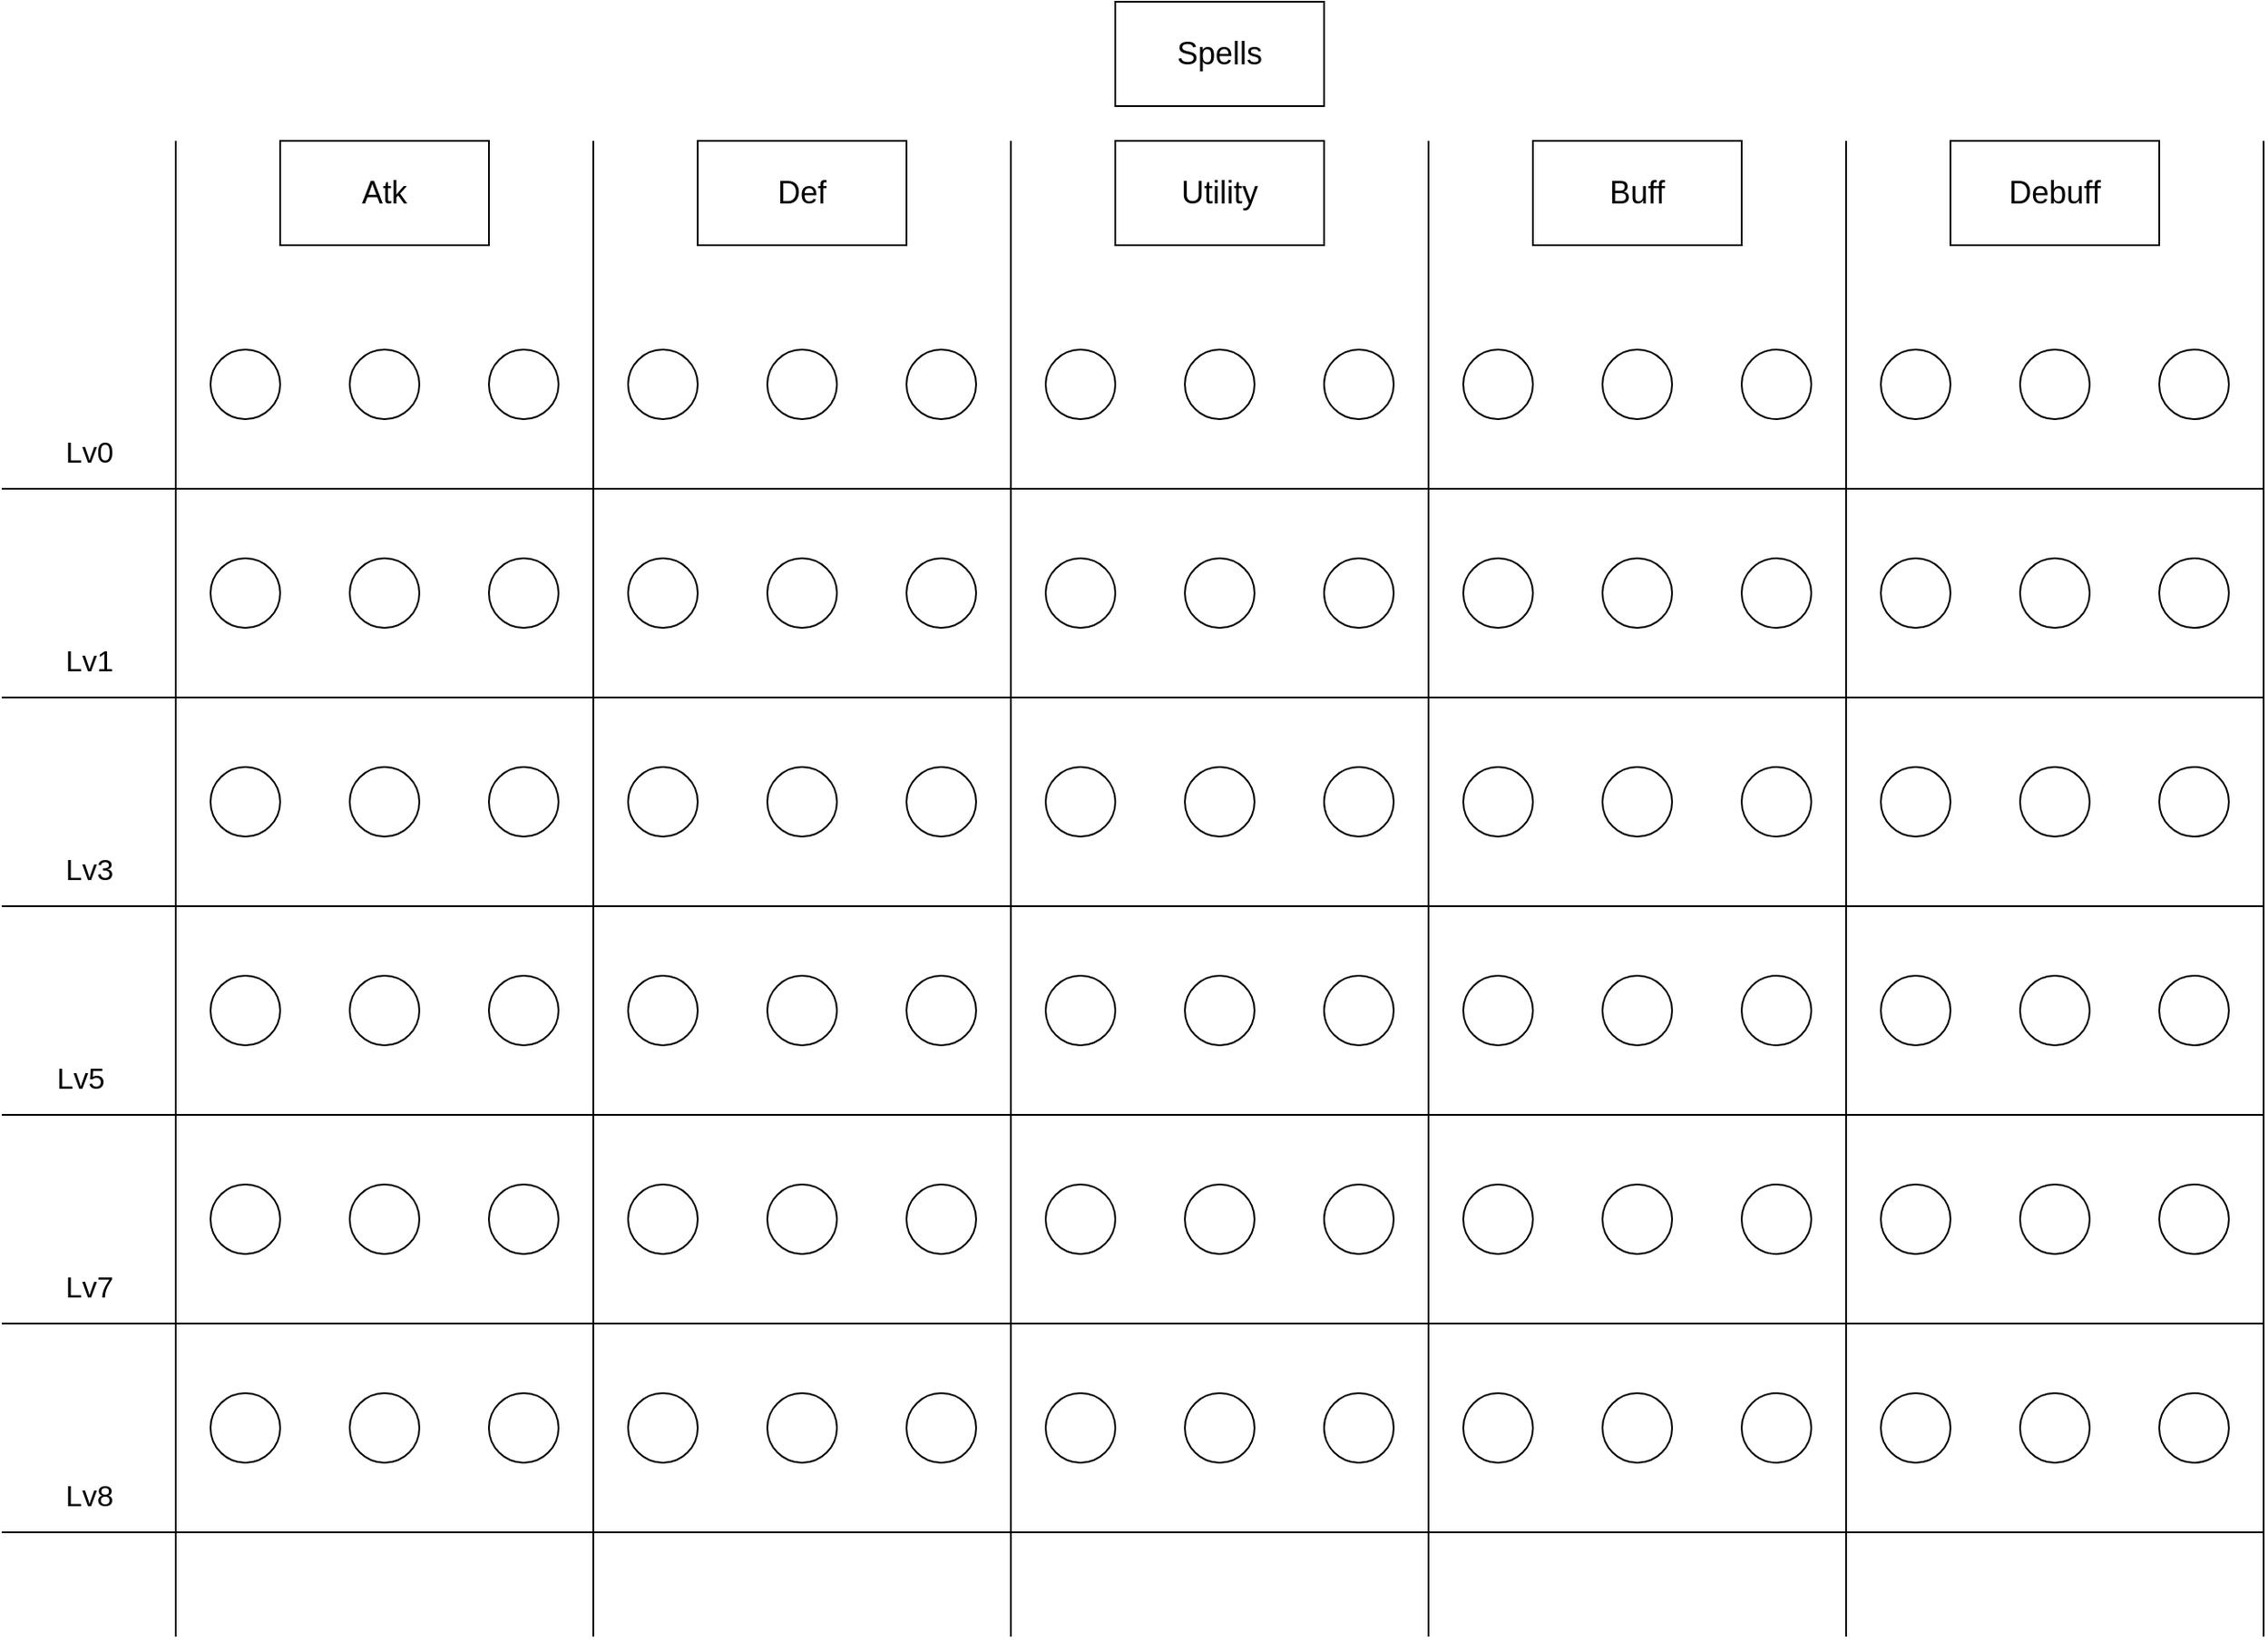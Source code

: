 <mxfile version="14.0.1" type="device"><diagram id="fa_yF7QUO2IgqGp8fJ5Q" name="Page-1"><mxGraphModel dx="2249" dy="762" grid="1" gridSize="10" guides="1" tooltips="1" connect="1" arrows="1" fold="1" page="1" pageScale="1" pageWidth="827" pageHeight="1169" math="0" shadow="0"><root><mxCell id="0"/><mxCell id="1" parent="0"/><mxCell id="1hD1SY9fs2VHNr1Tuf81-1" value="&lt;font style=&quot;font-size: 18px&quot;&gt;Spells&lt;/font&gt;" style="rounded=0;whiteSpace=wrap;html=1;movable=0;resizable=0;rotatable=0;deletable=0;editable=0;connectable=0;" parent="1" vertex="1"><mxGeometry x="360" y="40" width="120" height="60" as="geometry"/></mxCell><mxCell id="1hD1SY9fs2VHNr1Tuf81-4" value="&lt;font style=&quot;font-size: 18px&quot;&gt;Atk&lt;/font&gt;" style="rounded=0;whiteSpace=wrap;html=1;movable=0;resizable=0;rotatable=0;deletable=0;editable=0;connectable=0;" parent="1" vertex="1"><mxGeometry x="-120" y="120" width="120" height="60" as="geometry"/></mxCell><mxCell id="1hD1SY9fs2VHNr1Tuf81-5" value="&lt;font style=&quot;font-size: 18px&quot;&gt;Def&lt;/font&gt;" style="rounded=0;whiteSpace=wrap;html=1;movable=0;resizable=0;rotatable=0;deletable=0;editable=0;connectable=0;" parent="1" vertex="1"><mxGeometry x="120" y="120" width="120" height="60" as="geometry"/></mxCell><mxCell id="1hD1SY9fs2VHNr1Tuf81-6" value="&lt;span style=&quot;font-size: 18px&quot;&gt;Utility&lt;/span&gt;" style="rounded=0;whiteSpace=wrap;html=1;movable=0;resizable=0;rotatable=0;deletable=0;editable=0;connectable=0;" parent="1" vertex="1"><mxGeometry x="360" y="120" width="120" height="60" as="geometry"/></mxCell><mxCell id="1hD1SY9fs2VHNr1Tuf81-7" value="&lt;font style=&quot;font-size: 18px&quot;&gt;Buff&lt;/font&gt;" style="rounded=0;whiteSpace=wrap;html=1;movable=0;resizable=0;rotatable=0;deletable=0;editable=0;connectable=0;" parent="1" vertex="1"><mxGeometry x="600" y="120" width="120" height="60" as="geometry"/></mxCell><mxCell id="1hD1SY9fs2VHNr1Tuf81-8" value="&lt;font style=&quot;font-size: 18px&quot;&gt;Debuff&lt;/font&gt;" style="rounded=0;whiteSpace=wrap;html=1;movable=0;resizable=0;rotatable=0;deletable=0;editable=0;connectable=0;" parent="1" vertex="1"><mxGeometry x="840" y="120" width="120" height="60" as="geometry"/></mxCell><mxCell id="2UnLRdjLjicIE-eiblTF-1" value="" style="endArrow=none;html=1;" edge="1" parent="1"><mxGeometry width="50" height="50" relative="1" as="geometry"><mxPoint x="-180" y="980" as="sourcePoint"/><mxPoint x="-180" y="120" as="targetPoint"/></mxGeometry></mxCell><mxCell id="2UnLRdjLjicIE-eiblTF-2" value="" style="endArrow=none;html=1;" edge="1" parent="1"><mxGeometry width="50" height="50" relative="1" as="geometry"><mxPoint x="60" y="980" as="sourcePoint"/><mxPoint x="60" y="120" as="targetPoint"/></mxGeometry></mxCell><mxCell id="2UnLRdjLjicIE-eiblTF-3" value="" style="endArrow=none;html=1;" edge="1" parent="1"><mxGeometry width="50" height="50" relative="1" as="geometry"><mxPoint x="300" y="980" as="sourcePoint"/><mxPoint x="300" y="120" as="targetPoint"/></mxGeometry></mxCell><mxCell id="2UnLRdjLjicIE-eiblTF-4" value="" style="endArrow=none;html=1;movable=0;resizable=0;rotatable=0;deletable=0;editable=0;connectable=0;" edge="1" parent="1"><mxGeometry width="50" height="50" relative="1" as="geometry"><mxPoint x="540" y="980" as="sourcePoint"/><mxPoint x="540" y="120" as="targetPoint"/></mxGeometry></mxCell><mxCell id="2UnLRdjLjicIE-eiblTF-5" value="" style="endArrow=none;html=1;movable=0;resizable=0;rotatable=0;deletable=0;editable=0;connectable=0;" edge="1" parent="1"><mxGeometry width="50" height="50" relative="1" as="geometry"><mxPoint x="780" y="980" as="sourcePoint"/><mxPoint x="780" y="120" as="targetPoint"/></mxGeometry></mxCell><mxCell id="2UnLRdjLjicIE-eiblTF-6" value="" style="endArrow=none;html=1;movable=0;resizable=0;rotatable=0;deletable=0;editable=0;connectable=0;" edge="1" parent="1"><mxGeometry width="50" height="50" relative="1" as="geometry"><mxPoint x="1020" y="980" as="sourcePoint"/><mxPoint x="1020" y="120" as="targetPoint"/></mxGeometry></mxCell><mxCell id="2UnLRdjLjicIE-eiblTF-7" value="" style="ellipse;whiteSpace=wrap;html=1;aspect=fixed;" vertex="1" parent="1"><mxGeometry x="-160" y="240" width="40" height="40" as="geometry"/></mxCell><mxCell id="2UnLRdjLjicIE-eiblTF-8" value="" style="ellipse;whiteSpace=wrap;html=1;aspect=fixed;" vertex="1" parent="1"><mxGeometry x="-80" y="240" width="40" height="40" as="geometry"/></mxCell><mxCell id="2UnLRdjLjicIE-eiblTF-9" value="" style="ellipse;whiteSpace=wrap;html=1;aspect=fixed;" vertex="1" parent="1"><mxGeometry y="240" width="40" height="40" as="geometry"/></mxCell><mxCell id="2UnLRdjLjicIE-eiblTF-11" value="" style="endArrow=none;html=1;movable=0;resizable=0;rotatable=0;deletable=0;editable=0;connectable=0;" edge="1" parent="1"><mxGeometry width="50" height="50" relative="1" as="geometry"><mxPoint x="-280" y="320" as="sourcePoint"/><mxPoint x="1020" y="320" as="targetPoint"/></mxGeometry></mxCell><mxCell id="2UnLRdjLjicIE-eiblTF-12" value="" style="endArrow=none;html=1;movable=0;resizable=0;rotatable=0;deletable=0;editable=0;connectable=0;" edge="1" parent="1"><mxGeometry width="50" height="50" relative="1" as="geometry"><mxPoint x="-280" y="440" as="sourcePoint"/><mxPoint x="1020" y="440" as="targetPoint"/></mxGeometry></mxCell><mxCell id="2UnLRdjLjicIE-eiblTF-13" value="" style="endArrow=none;html=1;movable=0;resizable=0;rotatable=0;deletable=0;editable=0;connectable=0;" edge="1" parent="1"><mxGeometry width="50" height="50" relative="1" as="geometry"><mxPoint x="-280" y="560" as="sourcePoint"/><mxPoint x="1020" y="560" as="targetPoint"/></mxGeometry></mxCell><mxCell id="2UnLRdjLjicIE-eiblTF-14" value="" style="endArrow=none;html=1;movable=0;resizable=0;rotatable=0;deletable=0;editable=0;connectable=0;" edge="1" parent="1"><mxGeometry width="50" height="50" relative="1" as="geometry"><mxPoint x="-280" y="680" as="sourcePoint"/><mxPoint x="1020" y="680" as="targetPoint"/></mxGeometry></mxCell><mxCell id="2UnLRdjLjicIE-eiblTF-15" value="" style="endArrow=none;html=1;movable=0;resizable=0;rotatable=0;deletable=0;editable=0;connectable=0;" edge="1" parent="1"><mxGeometry width="50" height="50" relative="1" as="geometry"><mxPoint x="-280" y="800" as="sourcePoint"/><mxPoint x="1020" y="800" as="targetPoint"/></mxGeometry></mxCell><mxCell id="2UnLRdjLjicIE-eiblTF-16" value="" style="endArrow=none;html=1;movable=0;resizable=0;rotatable=0;deletable=0;editable=0;connectable=0;" edge="1" parent="1"><mxGeometry width="50" height="50" relative="1" as="geometry"><mxPoint x="-280" y="920" as="sourcePoint"/><mxPoint x="1020" y="920" as="targetPoint"/></mxGeometry></mxCell><mxCell id="2UnLRdjLjicIE-eiblTF-17" value="Lv0" style="text;html=1;align=center;verticalAlign=middle;resizable=0;points=[];autosize=1;movable=0;rotatable=0;deletable=0;editable=0;connectable=0;fontSize=17;" vertex="1" parent="1"><mxGeometry x="-250" y="285" width="40" height="30" as="geometry"/></mxCell><mxCell id="2UnLRdjLjicIE-eiblTF-18" value="Lv1" style="text;html=1;align=center;verticalAlign=middle;resizable=0;points=[];autosize=1;movable=0;rotatable=0;deletable=0;editable=0;connectable=0;fontSize=17;" vertex="1" parent="1"><mxGeometry x="-250" y="405" width="40" height="30" as="geometry"/></mxCell><mxCell id="2UnLRdjLjicIE-eiblTF-19" value="Lv3" style="text;html=1;align=center;verticalAlign=middle;resizable=0;points=[];autosize=1;movable=0;rotatable=0;deletable=0;editable=0;connectable=0;fontSize=17;" vertex="1" parent="1"><mxGeometry x="-250" y="525" width="40" height="30" as="geometry"/></mxCell><mxCell id="2UnLRdjLjicIE-eiblTF-20" value="Lv5" style="text;html=1;align=center;verticalAlign=middle;resizable=0;points=[];autosize=1;movable=0;rotatable=0;deletable=0;editable=0;connectable=0;fontSize=17;" vertex="1" parent="1"><mxGeometry x="-255" y="645" width="40" height="30" as="geometry"/></mxCell><mxCell id="2UnLRdjLjicIE-eiblTF-21" value="Lv7" style="text;html=1;align=center;verticalAlign=middle;resizable=0;points=[];autosize=1;movable=0;rotatable=0;deletable=0;editable=0;connectable=0;fontSize=17;" vertex="1" parent="1"><mxGeometry x="-250" y="765" width="40" height="30" as="geometry"/></mxCell><mxCell id="2UnLRdjLjicIE-eiblTF-22" value="Lv8" style="text;html=1;align=center;verticalAlign=middle;resizable=0;points=[];autosize=1;movable=0;rotatable=0;deletable=0;editable=0;connectable=0;fontSize=17;" vertex="1" parent="1"><mxGeometry x="-250" y="885" width="40" height="30" as="geometry"/></mxCell><mxCell id="2UnLRdjLjicIE-eiblTF-23" value="" style="ellipse;whiteSpace=wrap;html=1;aspect=fixed;" vertex="1" parent="1"><mxGeometry x="80" y="240" width="40" height="40" as="geometry"/></mxCell><mxCell id="2UnLRdjLjicIE-eiblTF-24" value="" style="ellipse;whiteSpace=wrap;html=1;aspect=fixed;" vertex="1" parent="1"><mxGeometry x="160" y="240" width="40" height="40" as="geometry"/></mxCell><mxCell id="2UnLRdjLjicIE-eiblTF-25" value="" style="ellipse;whiteSpace=wrap;html=1;aspect=fixed;" vertex="1" parent="1"><mxGeometry x="240" y="240" width="40" height="40" as="geometry"/></mxCell><mxCell id="2UnLRdjLjicIE-eiblTF-26" value="" style="ellipse;whiteSpace=wrap;html=1;aspect=fixed;" vertex="1" parent="1"><mxGeometry x="320" y="240" width="40" height="40" as="geometry"/></mxCell><mxCell id="2UnLRdjLjicIE-eiblTF-27" value="" style="ellipse;whiteSpace=wrap;html=1;aspect=fixed;" vertex="1" parent="1"><mxGeometry x="400" y="240" width="40" height="40" as="geometry"/></mxCell><mxCell id="2UnLRdjLjicIE-eiblTF-28" value="" style="ellipse;whiteSpace=wrap;html=1;aspect=fixed;" vertex="1" parent="1"><mxGeometry x="480" y="240" width="40" height="40" as="geometry"/></mxCell><mxCell id="2UnLRdjLjicIE-eiblTF-29" value="" style="ellipse;whiteSpace=wrap;html=1;aspect=fixed;" vertex="1" parent="1"><mxGeometry x="560" y="240" width="40" height="40" as="geometry"/></mxCell><mxCell id="2UnLRdjLjicIE-eiblTF-30" value="" style="ellipse;whiteSpace=wrap;html=1;aspect=fixed;" vertex="1" parent="1"><mxGeometry x="640" y="240" width="40" height="40" as="geometry"/></mxCell><mxCell id="2UnLRdjLjicIE-eiblTF-31" value="" style="ellipse;whiteSpace=wrap;html=1;aspect=fixed;" vertex="1" parent="1"><mxGeometry x="720" y="240" width="40" height="40" as="geometry"/></mxCell><mxCell id="2UnLRdjLjicIE-eiblTF-32" value="" style="ellipse;whiteSpace=wrap;html=1;aspect=fixed;" vertex="1" parent="1"><mxGeometry x="800" y="240" width="40" height="40" as="geometry"/></mxCell><mxCell id="2UnLRdjLjicIE-eiblTF-33" value="" style="ellipse;whiteSpace=wrap;html=1;aspect=fixed;" vertex="1" parent="1"><mxGeometry x="880" y="240" width="40" height="40" as="geometry"/></mxCell><mxCell id="2UnLRdjLjicIE-eiblTF-34" value="" style="ellipse;whiteSpace=wrap;html=1;aspect=fixed;" vertex="1" parent="1"><mxGeometry x="960" y="240" width="40" height="40" as="geometry"/></mxCell><mxCell id="2UnLRdjLjicIE-eiblTF-35" value="" style="endArrow=none;html=1;movable=0;resizable=0;rotatable=0;deletable=0;editable=0;connectable=0;" edge="1" parent="1"><mxGeometry width="50" height="50" relative="1" as="geometry"><mxPoint x="-180" y="980" as="sourcePoint"/><mxPoint x="-180" y="120" as="targetPoint"/></mxGeometry></mxCell><mxCell id="2UnLRdjLjicIE-eiblTF-36" value="" style="endArrow=none;html=1;movable=0;resizable=0;rotatable=0;deletable=0;editable=0;connectable=0;" edge="1" parent="1"><mxGeometry width="50" height="50" relative="1" as="geometry"><mxPoint x="60" y="980" as="sourcePoint"/><mxPoint x="60" y="120" as="targetPoint"/></mxGeometry></mxCell><mxCell id="2UnLRdjLjicIE-eiblTF-37" value="" style="endArrow=none;html=1;movable=0;resizable=0;rotatable=0;deletable=0;editable=0;connectable=0;" edge="1" parent="1"><mxGeometry width="50" height="50" relative="1" as="geometry"><mxPoint x="300" y="980" as="sourcePoint"/><mxPoint x="300" y="120" as="targetPoint"/></mxGeometry></mxCell><mxCell id="2UnLRdjLjicIE-eiblTF-38" value="" style="ellipse;whiteSpace=wrap;html=1;aspect=fixed;" vertex="1" parent="1"><mxGeometry x="-160" y="360" width="40" height="40" as="geometry"/></mxCell><mxCell id="2UnLRdjLjicIE-eiblTF-39" value="" style="ellipse;whiteSpace=wrap;html=1;aspect=fixed;" vertex="1" parent="1"><mxGeometry x="-80" y="360" width="40" height="40" as="geometry"/></mxCell><mxCell id="2UnLRdjLjicIE-eiblTF-40" value="" style="ellipse;whiteSpace=wrap;html=1;aspect=fixed;" vertex="1" parent="1"><mxGeometry y="360" width="40" height="40" as="geometry"/></mxCell><mxCell id="2UnLRdjLjicIE-eiblTF-41" value="" style="ellipse;whiteSpace=wrap;html=1;aspect=fixed;" vertex="1" parent="1"><mxGeometry x="80" y="360" width="40" height="40" as="geometry"/></mxCell><mxCell id="2UnLRdjLjicIE-eiblTF-42" value="" style="ellipse;whiteSpace=wrap;html=1;aspect=fixed;" vertex="1" parent="1"><mxGeometry x="160" y="360" width="40" height="40" as="geometry"/></mxCell><mxCell id="2UnLRdjLjicIE-eiblTF-43" value="" style="ellipse;whiteSpace=wrap;html=1;aspect=fixed;" vertex="1" parent="1"><mxGeometry x="240" y="360" width="40" height="40" as="geometry"/></mxCell><mxCell id="2UnLRdjLjicIE-eiblTF-44" value="" style="ellipse;whiteSpace=wrap;html=1;aspect=fixed;" vertex="1" parent="1"><mxGeometry x="320" y="360" width="40" height="40" as="geometry"/></mxCell><mxCell id="2UnLRdjLjicIE-eiblTF-45" value="" style="ellipse;whiteSpace=wrap;html=1;aspect=fixed;" vertex="1" parent="1"><mxGeometry x="400" y="360" width="40" height="40" as="geometry"/></mxCell><mxCell id="2UnLRdjLjicIE-eiblTF-46" value="" style="ellipse;whiteSpace=wrap;html=1;aspect=fixed;" vertex="1" parent="1"><mxGeometry x="480" y="360" width="40" height="40" as="geometry"/></mxCell><mxCell id="2UnLRdjLjicIE-eiblTF-47" value="" style="ellipse;whiteSpace=wrap;html=1;aspect=fixed;" vertex="1" parent="1"><mxGeometry x="560" y="360" width="40" height="40" as="geometry"/></mxCell><mxCell id="2UnLRdjLjicIE-eiblTF-48" value="" style="ellipse;whiteSpace=wrap;html=1;aspect=fixed;" vertex="1" parent="1"><mxGeometry x="640" y="360" width="40" height="40" as="geometry"/></mxCell><mxCell id="2UnLRdjLjicIE-eiblTF-49" value="" style="ellipse;whiteSpace=wrap;html=1;aspect=fixed;" vertex="1" parent="1"><mxGeometry x="720" y="360" width="40" height="40" as="geometry"/></mxCell><mxCell id="2UnLRdjLjicIE-eiblTF-50" value="" style="ellipse;whiteSpace=wrap;html=1;aspect=fixed;" vertex="1" parent="1"><mxGeometry x="800" y="360" width="40" height="40" as="geometry"/></mxCell><mxCell id="2UnLRdjLjicIE-eiblTF-51" value="" style="ellipse;whiteSpace=wrap;html=1;aspect=fixed;" vertex="1" parent="1"><mxGeometry x="880" y="360" width="40" height="40" as="geometry"/></mxCell><mxCell id="2UnLRdjLjicIE-eiblTF-52" value="" style="ellipse;whiteSpace=wrap;html=1;aspect=fixed;" vertex="1" parent="1"><mxGeometry x="960" y="360" width="40" height="40" as="geometry"/></mxCell><mxCell id="2UnLRdjLjicIE-eiblTF-53" value="" style="ellipse;whiteSpace=wrap;html=1;aspect=fixed;" vertex="1" parent="1"><mxGeometry x="-160" y="480" width="40" height="40" as="geometry"/></mxCell><mxCell id="2UnLRdjLjicIE-eiblTF-54" value="" style="ellipse;whiteSpace=wrap;html=1;aspect=fixed;" vertex="1" parent="1"><mxGeometry x="-80" y="480" width="40" height="40" as="geometry"/></mxCell><mxCell id="2UnLRdjLjicIE-eiblTF-55" value="" style="ellipse;whiteSpace=wrap;html=1;aspect=fixed;" vertex="1" parent="1"><mxGeometry y="480" width="40" height="40" as="geometry"/></mxCell><mxCell id="2UnLRdjLjicIE-eiblTF-56" value="" style="ellipse;whiteSpace=wrap;html=1;aspect=fixed;" vertex="1" parent="1"><mxGeometry x="80" y="480" width="40" height="40" as="geometry"/></mxCell><mxCell id="2UnLRdjLjicIE-eiblTF-57" value="" style="ellipse;whiteSpace=wrap;html=1;aspect=fixed;" vertex="1" parent="1"><mxGeometry x="160" y="480" width="40" height="40" as="geometry"/></mxCell><mxCell id="2UnLRdjLjicIE-eiblTF-58" value="" style="ellipse;whiteSpace=wrap;html=1;aspect=fixed;" vertex="1" parent="1"><mxGeometry x="240" y="480" width="40" height="40" as="geometry"/></mxCell><mxCell id="2UnLRdjLjicIE-eiblTF-59" value="" style="ellipse;whiteSpace=wrap;html=1;aspect=fixed;" vertex="1" parent="1"><mxGeometry x="320" y="480" width="40" height="40" as="geometry"/></mxCell><mxCell id="2UnLRdjLjicIE-eiblTF-60" value="" style="ellipse;whiteSpace=wrap;html=1;aspect=fixed;" vertex="1" parent="1"><mxGeometry x="400" y="480" width="40" height="40" as="geometry"/></mxCell><mxCell id="2UnLRdjLjicIE-eiblTF-61" value="" style="ellipse;whiteSpace=wrap;html=1;aspect=fixed;" vertex="1" parent="1"><mxGeometry x="480" y="480" width="40" height="40" as="geometry"/></mxCell><mxCell id="2UnLRdjLjicIE-eiblTF-62" value="" style="ellipse;whiteSpace=wrap;html=1;aspect=fixed;" vertex="1" parent="1"><mxGeometry x="560" y="480" width="40" height="40" as="geometry"/></mxCell><mxCell id="2UnLRdjLjicIE-eiblTF-63" value="" style="ellipse;whiteSpace=wrap;html=1;aspect=fixed;" vertex="1" parent="1"><mxGeometry x="640" y="480" width="40" height="40" as="geometry"/></mxCell><mxCell id="2UnLRdjLjicIE-eiblTF-64" value="" style="ellipse;whiteSpace=wrap;html=1;aspect=fixed;" vertex="1" parent="1"><mxGeometry x="720" y="480" width="40" height="40" as="geometry"/></mxCell><mxCell id="2UnLRdjLjicIE-eiblTF-65" value="" style="ellipse;whiteSpace=wrap;html=1;aspect=fixed;" vertex="1" parent="1"><mxGeometry x="800" y="480" width="40" height="40" as="geometry"/></mxCell><mxCell id="2UnLRdjLjicIE-eiblTF-66" value="" style="ellipse;whiteSpace=wrap;html=1;aspect=fixed;" vertex="1" parent="1"><mxGeometry x="880" y="480" width="40" height="40" as="geometry"/></mxCell><mxCell id="2UnLRdjLjicIE-eiblTF-67" value="" style="ellipse;whiteSpace=wrap;html=1;aspect=fixed;" vertex="1" parent="1"><mxGeometry x="960" y="480" width="40" height="40" as="geometry"/></mxCell><mxCell id="2UnLRdjLjicIE-eiblTF-68" value="" style="ellipse;whiteSpace=wrap;html=1;aspect=fixed;" vertex="1" parent="1"><mxGeometry x="-160" y="600" width="40" height="40" as="geometry"/></mxCell><mxCell id="2UnLRdjLjicIE-eiblTF-69" value="" style="ellipse;whiteSpace=wrap;html=1;aspect=fixed;" vertex="1" parent="1"><mxGeometry x="-80" y="600" width="40" height="40" as="geometry"/></mxCell><mxCell id="2UnLRdjLjicIE-eiblTF-70" value="" style="ellipse;whiteSpace=wrap;html=1;aspect=fixed;" vertex="1" parent="1"><mxGeometry y="600" width="40" height="40" as="geometry"/></mxCell><mxCell id="2UnLRdjLjicIE-eiblTF-71" value="" style="ellipse;whiteSpace=wrap;html=1;aspect=fixed;" vertex="1" parent="1"><mxGeometry x="80" y="600" width="40" height="40" as="geometry"/></mxCell><mxCell id="2UnLRdjLjicIE-eiblTF-72" value="" style="ellipse;whiteSpace=wrap;html=1;aspect=fixed;" vertex="1" parent="1"><mxGeometry x="160" y="600" width="40" height="40" as="geometry"/></mxCell><mxCell id="2UnLRdjLjicIE-eiblTF-73" value="" style="ellipse;whiteSpace=wrap;html=1;aspect=fixed;" vertex="1" parent="1"><mxGeometry x="240" y="600" width="40" height="40" as="geometry"/></mxCell><mxCell id="2UnLRdjLjicIE-eiblTF-74" value="" style="ellipse;whiteSpace=wrap;html=1;aspect=fixed;" vertex="1" parent="1"><mxGeometry x="320" y="600" width="40" height="40" as="geometry"/></mxCell><mxCell id="2UnLRdjLjicIE-eiblTF-75" value="" style="ellipse;whiteSpace=wrap;html=1;aspect=fixed;" vertex="1" parent="1"><mxGeometry x="400" y="600" width="40" height="40" as="geometry"/></mxCell><mxCell id="2UnLRdjLjicIE-eiblTF-76" value="" style="ellipse;whiteSpace=wrap;html=1;aspect=fixed;" vertex="1" parent="1"><mxGeometry x="480" y="600" width="40" height="40" as="geometry"/></mxCell><mxCell id="2UnLRdjLjicIE-eiblTF-77" value="" style="ellipse;whiteSpace=wrap;html=1;aspect=fixed;" vertex="1" parent="1"><mxGeometry x="560" y="600" width="40" height="40" as="geometry"/></mxCell><mxCell id="2UnLRdjLjicIE-eiblTF-78" value="" style="ellipse;whiteSpace=wrap;html=1;aspect=fixed;" vertex="1" parent="1"><mxGeometry x="640" y="600" width="40" height="40" as="geometry"/></mxCell><mxCell id="2UnLRdjLjicIE-eiblTF-79" value="" style="ellipse;whiteSpace=wrap;html=1;aspect=fixed;" vertex="1" parent="1"><mxGeometry x="720" y="600" width="40" height="40" as="geometry"/></mxCell><mxCell id="2UnLRdjLjicIE-eiblTF-80" value="" style="ellipse;whiteSpace=wrap;html=1;aspect=fixed;" vertex="1" parent="1"><mxGeometry x="800" y="600" width="40" height="40" as="geometry"/></mxCell><mxCell id="2UnLRdjLjicIE-eiblTF-81" value="" style="ellipse;whiteSpace=wrap;html=1;aspect=fixed;" vertex="1" parent="1"><mxGeometry x="880" y="600" width="40" height="40" as="geometry"/></mxCell><mxCell id="2UnLRdjLjicIE-eiblTF-82" value="" style="ellipse;whiteSpace=wrap;html=1;aspect=fixed;" vertex="1" parent="1"><mxGeometry x="960" y="600" width="40" height="40" as="geometry"/></mxCell><mxCell id="2UnLRdjLjicIE-eiblTF-83" value="" style="ellipse;whiteSpace=wrap;html=1;aspect=fixed;" vertex="1" parent="1"><mxGeometry x="-160" y="720" width="40" height="40" as="geometry"/></mxCell><mxCell id="2UnLRdjLjicIE-eiblTF-84" value="" style="ellipse;whiteSpace=wrap;html=1;aspect=fixed;" vertex="1" parent="1"><mxGeometry x="-80" y="720" width="40" height="40" as="geometry"/></mxCell><mxCell id="2UnLRdjLjicIE-eiblTF-85" value="" style="ellipse;whiteSpace=wrap;html=1;aspect=fixed;" vertex="1" parent="1"><mxGeometry y="720" width="40" height="40" as="geometry"/></mxCell><mxCell id="2UnLRdjLjicIE-eiblTF-86" value="" style="ellipse;whiteSpace=wrap;html=1;aspect=fixed;" vertex="1" parent="1"><mxGeometry x="80" y="720" width="40" height="40" as="geometry"/></mxCell><mxCell id="2UnLRdjLjicIE-eiblTF-87" value="" style="ellipse;whiteSpace=wrap;html=1;aspect=fixed;" vertex="1" parent="1"><mxGeometry x="160" y="720" width="40" height="40" as="geometry"/></mxCell><mxCell id="2UnLRdjLjicIE-eiblTF-88" value="" style="ellipse;whiteSpace=wrap;html=1;aspect=fixed;" vertex="1" parent="1"><mxGeometry x="240" y="720" width="40" height="40" as="geometry"/></mxCell><mxCell id="2UnLRdjLjicIE-eiblTF-89" value="" style="ellipse;whiteSpace=wrap;html=1;aspect=fixed;" vertex="1" parent="1"><mxGeometry x="320" y="720" width="40" height="40" as="geometry"/></mxCell><mxCell id="2UnLRdjLjicIE-eiblTF-90" value="" style="ellipse;whiteSpace=wrap;html=1;aspect=fixed;" vertex="1" parent="1"><mxGeometry x="400" y="720" width="40" height="40" as="geometry"/></mxCell><mxCell id="2UnLRdjLjicIE-eiblTF-91" value="" style="ellipse;whiteSpace=wrap;html=1;aspect=fixed;" vertex="1" parent="1"><mxGeometry x="480" y="720" width="40" height="40" as="geometry"/></mxCell><mxCell id="2UnLRdjLjicIE-eiblTF-92" value="" style="ellipse;whiteSpace=wrap;html=1;aspect=fixed;" vertex="1" parent="1"><mxGeometry x="560" y="720" width="40" height="40" as="geometry"/></mxCell><mxCell id="2UnLRdjLjicIE-eiblTF-93" value="" style="ellipse;whiteSpace=wrap;html=1;aspect=fixed;" vertex="1" parent="1"><mxGeometry x="640" y="720" width="40" height="40" as="geometry"/></mxCell><mxCell id="2UnLRdjLjicIE-eiblTF-94" value="" style="ellipse;whiteSpace=wrap;html=1;aspect=fixed;" vertex="1" parent="1"><mxGeometry x="720" y="720" width="40" height="40" as="geometry"/></mxCell><mxCell id="2UnLRdjLjicIE-eiblTF-95" value="" style="ellipse;whiteSpace=wrap;html=1;aspect=fixed;" vertex="1" parent="1"><mxGeometry x="800" y="720" width="40" height="40" as="geometry"/></mxCell><mxCell id="2UnLRdjLjicIE-eiblTF-96" value="" style="ellipse;whiteSpace=wrap;html=1;aspect=fixed;" vertex="1" parent="1"><mxGeometry x="880" y="720" width="40" height="40" as="geometry"/></mxCell><mxCell id="2UnLRdjLjicIE-eiblTF-97" value="" style="ellipse;whiteSpace=wrap;html=1;aspect=fixed;" vertex="1" parent="1"><mxGeometry x="960" y="720" width="40" height="40" as="geometry"/></mxCell><mxCell id="2UnLRdjLjicIE-eiblTF-98" value="" style="ellipse;whiteSpace=wrap;html=1;aspect=fixed;" vertex="1" parent="1"><mxGeometry x="-160" y="840" width="40" height="40" as="geometry"/></mxCell><mxCell id="2UnLRdjLjicIE-eiblTF-99" value="" style="ellipse;whiteSpace=wrap;html=1;aspect=fixed;" vertex="1" parent="1"><mxGeometry x="-80" y="840" width="40" height="40" as="geometry"/></mxCell><mxCell id="2UnLRdjLjicIE-eiblTF-100" value="" style="ellipse;whiteSpace=wrap;html=1;aspect=fixed;" vertex="1" parent="1"><mxGeometry y="840" width="40" height="40" as="geometry"/></mxCell><mxCell id="2UnLRdjLjicIE-eiblTF-101" value="" style="ellipse;whiteSpace=wrap;html=1;aspect=fixed;" vertex="1" parent="1"><mxGeometry x="80" y="840" width="40" height="40" as="geometry"/></mxCell><mxCell id="2UnLRdjLjicIE-eiblTF-102" value="" style="ellipse;whiteSpace=wrap;html=1;aspect=fixed;" vertex="1" parent="1"><mxGeometry x="160" y="840" width="40" height="40" as="geometry"/></mxCell><mxCell id="2UnLRdjLjicIE-eiblTF-103" value="" style="ellipse;whiteSpace=wrap;html=1;aspect=fixed;" vertex="1" parent="1"><mxGeometry x="240" y="840" width="40" height="40" as="geometry"/></mxCell><mxCell id="2UnLRdjLjicIE-eiblTF-104" value="" style="ellipse;whiteSpace=wrap;html=1;aspect=fixed;" vertex="1" parent="1"><mxGeometry x="320" y="840" width="40" height="40" as="geometry"/></mxCell><mxCell id="2UnLRdjLjicIE-eiblTF-105" value="" style="ellipse;whiteSpace=wrap;html=1;aspect=fixed;" vertex="1" parent="1"><mxGeometry x="400" y="840" width="40" height="40" as="geometry"/></mxCell><mxCell id="2UnLRdjLjicIE-eiblTF-106" value="" style="ellipse;whiteSpace=wrap;html=1;aspect=fixed;" vertex="1" parent="1"><mxGeometry x="480" y="840" width="40" height="40" as="geometry"/></mxCell><mxCell id="2UnLRdjLjicIE-eiblTF-107" value="" style="ellipse;whiteSpace=wrap;html=1;aspect=fixed;" vertex="1" parent="1"><mxGeometry x="560" y="840" width="40" height="40" as="geometry"/></mxCell><mxCell id="2UnLRdjLjicIE-eiblTF-108" value="" style="ellipse;whiteSpace=wrap;html=1;aspect=fixed;" vertex="1" parent="1"><mxGeometry x="640" y="840" width="40" height="40" as="geometry"/></mxCell><mxCell id="2UnLRdjLjicIE-eiblTF-109" value="" style="ellipse;whiteSpace=wrap;html=1;aspect=fixed;" vertex="1" parent="1"><mxGeometry x="720" y="840" width="40" height="40" as="geometry"/></mxCell><mxCell id="2UnLRdjLjicIE-eiblTF-110" value="" style="ellipse;whiteSpace=wrap;html=1;aspect=fixed;" vertex="1" parent="1"><mxGeometry x="800" y="840" width="40" height="40" as="geometry"/></mxCell><mxCell id="2UnLRdjLjicIE-eiblTF-111" value="" style="ellipse;whiteSpace=wrap;html=1;aspect=fixed;" vertex="1" parent="1"><mxGeometry x="880" y="840" width="40" height="40" as="geometry"/></mxCell><mxCell id="2UnLRdjLjicIE-eiblTF-112" value="" style="ellipse;whiteSpace=wrap;html=1;aspect=fixed;" vertex="1" parent="1"><mxGeometry x="960" y="840" width="40" height="40" as="geometry"/></mxCell></root></mxGraphModel></diagram></mxfile>